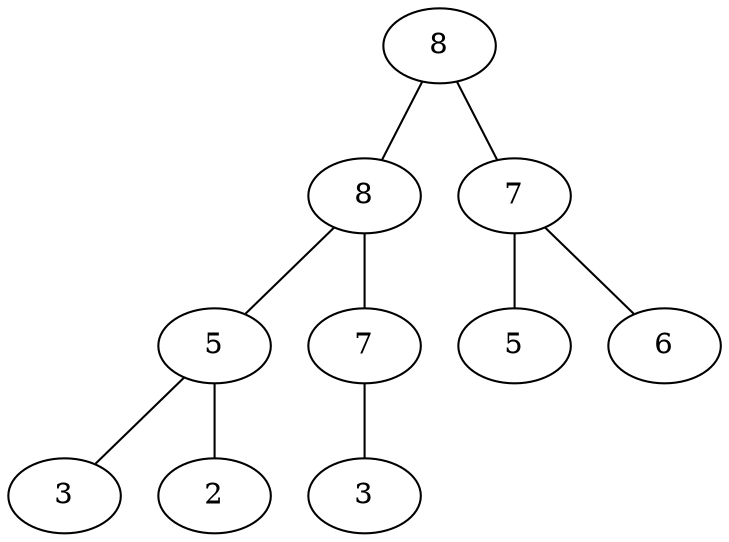 graph {
0 [label=8];
1 [label=8];
2 [label=7];
3 [label=5];
4 [label=7];
5 [label=5];
6 [label=6];
7 [label=3];
8 [label=2];
9 [label=3];

0 -- 1;
0 -- 2;
1 -- 3;
1 -- 4;
2 -- 5;
2 -- 6;
3 -- 7;
3 -- 8;
4 -- 9;
}